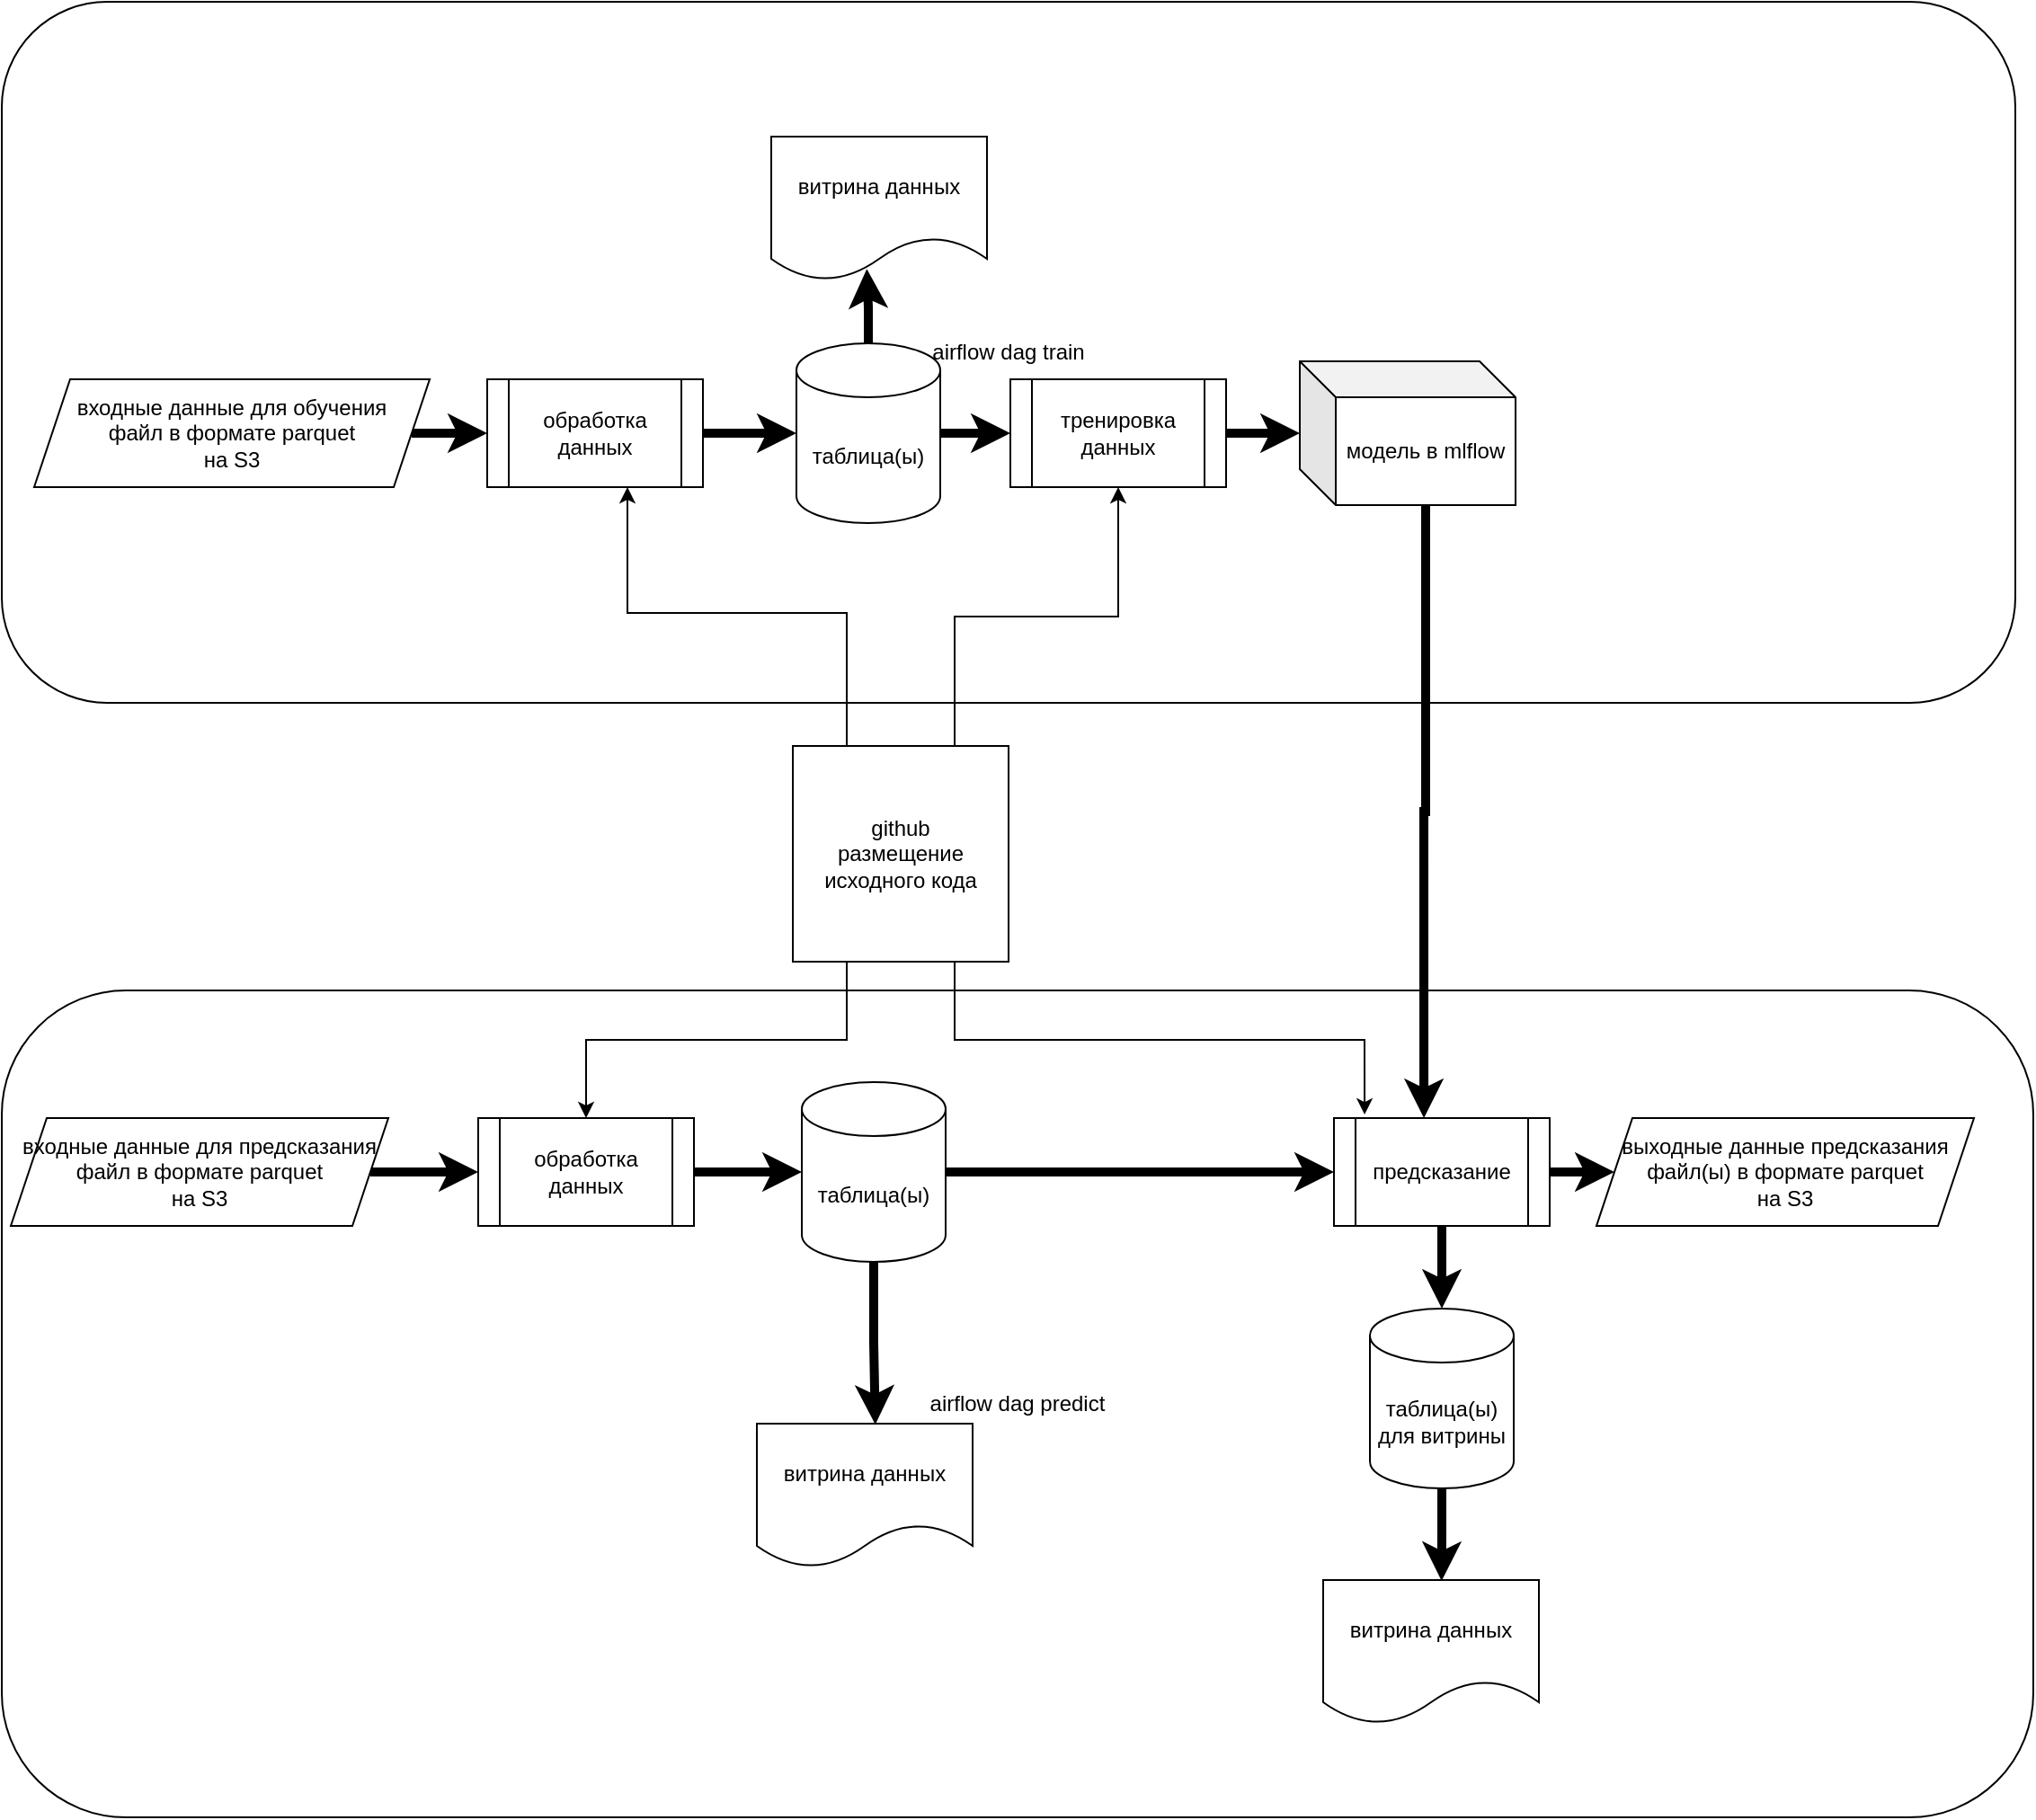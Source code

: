 <mxfile version="21.7.5" type="device">
  <diagram name="Страница — 1" id="ls6M6Z_WGR-Nae2kfcRv">
    <mxGraphModel dx="1687" dy="1811" grid="1" gridSize="10" guides="1" tooltips="1" connect="1" arrows="1" fold="1" page="1" pageScale="1" pageWidth="1169" pageHeight="827" math="0" shadow="0">
      <root>
        <mxCell id="0" />
        <mxCell id="1" parent="0" />
        <mxCell id="OErSnr2YWaw7KPixAgOZ-38" value="airflow dag train" style="rounded=1;whiteSpace=wrap;html=1;" vertex="1" parent="1">
          <mxGeometry x="20" y="-620" width="1120" height="390" as="geometry" />
        </mxCell>
        <mxCell id="OErSnr2YWaw7KPixAgOZ-37" value="airflow dag predict" style="rounded=1;whiteSpace=wrap;html=1;" vertex="1" parent="1">
          <mxGeometry x="20" y="-70" width="1130" height="460" as="geometry" />
        </mxCell>
        <mxCell id="OErSnr2YWaw7KPixAgOZ-7" value="" style="edgeStyle=orthogonalEdgeStyle;rounded=0;orthogonalLoop=1;jettySize=auto;html=1;strokeWidth=5;" edge="1" parent="1" source="OErSnr2YWaw7KPixAgOZ-1" target="OErSnr2YWaw7KPixAgOZ-3">
          <mxGeometry relative="1" as="geometry" />
        </mxCell>
        <mxCell id="OErSnr2YWaw7KPixAgOZ-1" value="входные данные для обучения&lt;br&gt;файл в формате parquet&lt;br&gt;на S3" style="shape=parallelogram;perimeter=parallelogramPerimeter;whiteSpace=wrap;html=1;fixedSize=1;" vertex="1" parent="1">
          <mxGeometry x="38" y="-410" width="220" height="60" as="geometry" />
        </mxCell>
        <mxCell id="OErSnr2YWaw7KPixAgOZ-8" value="" style="edgeStyle=orthogonalEdgeStyle;rounded=0;orthogonalLoop=1;jettySize=auto;html=1;strokeWidth=5;" edge="1" parent="1" source="OErSnr2YWaw7KPixAgOZ-3" target="OErSnr2YWaw7KPixAgOZ-4">
          <mxGeometry relative="1" as="geometry" />
        </mxCell>
        <mxCell id="OErSnr2YWaw7KPixAgOZ-3" value="обработка данных" style="shape=process;whiteSpace=wrap;html=1;backgroundOutline=1;" vertex="1" parent="1">
          <mxGeometry x="290" y="-410" width="120" height="60" as="geometry" />
        </mxCell>
        <mxCell id="OErSnr2YWaw7KPixAgOZ-9" value="" style="edgeStyle=orthogonalEdgeStyle;rounded=0;orthogonalLoop=1;jettySize=auto;html=1;strokeWidth=5;" edge="1" parent="1" source="OErSnr2YWaw7KPixAgOZ-4" target="OErSnr2YWaw7KPixAgOZ-6">
          <mxGeometry relative="1" as="geometry" />
        </mxCell>
        <mxCell id="OErSnr2YWaw7KPixAgOZ-10" style="edgeStyle=orthogonalEdgeStyle;rounded=0;orthogonalLoop=1;jettySize=auto;html=1;entryX=0.443;entryY=0.921;entryDx=0;entryDy=0;entryPerimeter=0;strokeWidth=5;" edge="1" parent="1" source="OErSnr2YWaw7KPixAgOZ-4" target="OErSnr2YWaw7KPixAgOZ-5">
          <mxGeometry relative="1" as="geometry" />
        </mxCell>
        <mxCell id="OErSnr2YWaw7KPixAgOZ-4" value="таблица(ы)" style="shape=cylinder3;whiteSpace=wrap;html=1;boundedLbl=1;backgroundOutline=1;size=15;" vertex="1" parent="1">
          <mxGeometry x="462" y="-430" width="80" height="100" as="geometry" />
        </mxCell>
        <mxCell id="OErSnr2YWaw7KPixAgOZ-5" value="витрина данных" style="shape=document;whiteSpace=wrap;html=1;boundedLbl=1;" vertex="1" parent="1">
          <mxGeometry x="448" y="-545" width="120" height="80" as="geometry" />
        </mxCell>
        <mxCell id="OErSnr2YWaw7KPixAgOZ-13" value="" style="edgeStyle=orthogonalEdgeStyle;rounded=0;orthogonalLoop=1;jettySize=auto;html=1;strokeWidth=5;" edge="1" parent="1" source="OErSnr2YWaw7KPixAgOZ-6" target="OErSnr2YWaw7KPixAgOZ-12">
          <mxGeometry relative="1" as="geometry" />
        </mxCell>
        <mxCell id="OErSnr2YWaw7KPixAgOZ-6" value="тренировка данных" style="shape=process;whiteSpace=wrap;html=1;backgroundOutline=1;" vertex="1" parent="1">
          <mxGeometry x="581" y="-410" width="120" height="60" as="geometry" />
        </mxCell>
        <mxCell id="OErSnr2YWaw7KPixAgOZ-26" style="edgeStyle=orthogonalEdgeStyle;rounded=0;orthogonalLoop=1;jettySize=auto;html=1;exitX=0;exitY=0;exitDx=70;exitDy=80;exitPerimeter=0;entryX=0.417;entryY=0;entryDx=0;entryDy=0;entryPerimeter=0;strokeWidth=5;" edge="1" parent="1" source="OErSnr2YWaw7KPixAgOZ-12" target="OErSnr2YWaw7KPixAgOZ-24">
          <mxGeometry relative="1" as="geometry" />
        </mxCell>
        <mxCell id="OErSnr2YWaw7KPixAgOZ-12" value="модель в mlflow" style="shape=cube;whiteSpace=wrap;html=1;boundedLbl=1;backgroundOutline=1;darkOpacity=0.05;darkOpacity2=0.1;" vertex="1" parent="1">
          <mxGeometry x="742" y="-420" width="120" height="80" as="geometry" />
        </mxCell>
        <mxCell id="OErSnr2YWaw7KPixAgOZ-22" value="" style="edgeStyle=orthogonalEdgeStyle;rounded=0;orthogonalLoop=1;jettySize=auto;html=1;strokeWidth=5;" edge="1" parent="1" source="OErSnr2YWaw7KPixAgOZ-15" target="OErSnr2YWaw7KPixAgOZ-18">
          <mxGeometry relative="1" as="geometry" />
        </mxCell>
        <mxCell id="OErSnr2YWaw7KPixAgOZ-15" value="входные данные для предсказания&lt;br&gt;файл в формате parquet&lt;br&gt;на S3" style="shape=parallelogram;perimeter=parallelogramPerimeter;whiteSpace=wrap;html=1;fixedSize=1;" vertex="1" parent="1">
          <mxGeometry x="25" y="1" width="210" height="60" as="geometry" />
        </mxCell>
        <mxCell id="OErSnr2YWaw7KPixAgOZ-17" value="" style="edgeStyle=orthogonalEdgeStyle;rounded=0;orthogonalLoop=1;jettySize=auto;html=1;strokeWidth=5;" edge="1" parent="1" source="OErSnr2YWaw7KPixAgOZ-18" target="OErSnr2YWaw7KPixAgOZ-20">
          <mxGeometry relative="1" as="geometry" />
        </mxCell>
        <mxCell id="OErSnr2YWaw7KPixAgOZ-18" value="обработка данных" style="shape=process;whiteSpace=wrap;html=1;backgroundOutline=1;" vertex="1" parent="1">
          <mxGeometry x="285" y="1" width="120" height="60" as="geometry" />
        </mxCell>
        <mxCell id="OErSnr2YWaw7KPixAgOZ-19" style="edgeStyle=orthogonalEdgeStyle;rounded=0;orthogonalLoop=1;jettySize=auto;html=1;exitX=0.5;exitY=1;exitDx=0;exitDy=0;exitPerimeter=0;entryX=0.549;entryY=0.006;entryDx=0;entryDy=0;entryPerimeter=0;strokeWidth=5;" edge="1" parent="1" source="OErSnr2YWaw7KPixAgOZ-20" target="OErSnr2YWaw7KPixAgOZ-21">
          <mxGeometry relative="1" as="geometry" />
        </mxCell>
        <mxCell id="OErSnr2YWaw7KPixAgOZ-27" style="edgeStyle=orthogonalEdgeStyle;rounded=0;orthogonalLoop=1;jettySize=auto;html=1;exitX=1;exitY=0.5;exitDx=0;exitDy=0;exitPerimeter=0;strokeWidth=5;" edge="1" parent="1" source="OErSnr2YWaw7KPixAgOZ-20" target="OErSnr2YWaw7KPixAgOZ-24">
          <mxGeometry relative="1" as="geometry" />
        </mxCell>
        <mxCell id="OErSnr2YWaw7KPixAgOZ-20" value="таблица(ы)" style="shape=cylinder3;whiteSpace=wrap;html=1;boundedLbl=1;backgroundOutline=1;size=15;" vertex="1" parent="1">
          <mxGeometry x="465" y="-19" width="80" height="100" as="geometry" />
        </mxCell>
        <mxCell id="OErSnr2YWaw7KPixAgOZ-21" value="витрина данных" style="shape=document;whiteSpace=wrap;html=1;boundedLbl=1;" vertex="1" parent="1">
          <mxGeometry x="440" y="171" width="120" height="80" as="geometry" />
        </mxCell>
        <mxCell id="OErSnr2YWaw7KPixAgOZ-29" style="edgeStyle=orthogonalEdgeStyle;rounded=0;orthogonalLoop=1;jettySize=auto;html=1;exitX=1;exitY=0.5;exitDx=0;exitDy=0;entryX=0;entryY=0.5;entryDx=0;entryDy=0;strokeWidth=5;" edge="1" parent="1" source="OErSnr2YWaw7KPixAgOZ-24" target="OErSnr2YWaw7KPixAgOZ-28">
          <mxGeometry relative="1" as="geometry" />
        </mxCell>
        <mxCell id="OErSnr2YWaw7KPixAgOZ-36" value="" style="edgeStyle=orthogonalEdgeStyle;rounded=0;orthogonalLoop=1;jettySize=auto;html=1;strokeWidth=5;" edge="1" parent="1" source="OErSnr2YWaw7KPixAgOZ-24" target="OErSnr2YWaw7KPixAgOZ-32">
          <mxGeometry relative="1" as="geometry" />
        </mxCell>
        <mxCell id="OErSnr2YWaw7KPixAgOZ-24" value="предсказание" style="shape=process;whiteSpace=wrap;html=1;backgroundOutline=1;" vertex="1" parent="1">
          <mxGeometry x="761" y="1" width="120" height="60" as="geometry" />
        </mxCell>
        <mxCell id="OErSnr2YWaw7KPixAgOZ-28" value="выходные данные предсказания&lt;br&gt;файл(ы) в формате parquet&lt;br&gt;на S3" style="shape=parallelogram;perimeter=parallelogramPerimeter;whiteSpace=wrap;html=1;fixedSize=1;" vertex="1" parent="1">
          <mxGeometry x="907" y="1" width="210" height="60" as="geometry" />
        </mxCell>
        <mxCell id="OErSnr2YWaw7KPixAgOZ-31" style="edgeStyle=orthogonalEdgeStyle;rounded=0;orthogonalLoop=1;jettySize=auto;html=1;exitX=0.5;exitY=1;exitDx=0;exitDy=0;exitPerimeter=0;entryX=0.549;entryY=0.006;entryDx=0;entryDy=0;entryPerimeter=0;strokeWidth=5;" edge="1" parent="1" source="OErSnr2YWaw7KPixAgOZ-32" target="OErSnr2YWaw7KPixAgOZ-33">
          <mxGeometry relative="1" as="geometry" />
        </mxCell>
        <mxCell id="OErSnr2YWaw7KPixAgOZ-32" value="таблица(ы)&lt;br&gt;для витрины" style="shape=cylinder3;whiteSpace=wrap;html=1;boundedLbl=1;backgroundOutline=1;size=15;" vertex="1" parent="1">
          <mxGeometry x="781" y="107" width="80" height="100" as="geometry" />
        </mxCell>
        <mxCell id="OErSnr2YWaw7KPixAgOZ-33" value="витрина данных" style="shape=document;whiteSpace=wrap;html=1;boundedLbl=1;" vertex="1" parent="1">
          <mxGeometry x="755" y="258" width="120" height="80" as="geometry" />
        </mxCell>
        <mxCell id="OErSnr2YWaw7KPixAgOZ-40" style="edgeStyle=orthogonalEdgeStyle;rounded=0;orthogonalLoop=1;jettySize=auto;html=1;exitX=0.25;exitY=0;exitDx=0;exitDy=0;" edge="1" parent="1" source="OErSnr2YWaw7KPixAgOZ-39" target="OErSnr2YWaw7KPixAgOZ-3">
          <mxGeometry relative="1" as="geometry">
            <mxPoint x="533" y="-136" as="sourcePoint" />
            <Array as="points">
              <mxPoint x="490" y="-280" />
              <mxPoint x="368" y="-280" />
            </Array>
          </mxGeometry>
        </mxCell>
        <mxCell id="OErSnr2YWaw7KPixAgOZ-41" style="edgeStyle=orthogonalEdgeStyle;rounded=0;orthogonalLoop=1;jettySize=auto;html=1;exitX=0.75;exitY=0;exitDx=0;exitDy=0;" edge="1" parent="1" source="OErSnr2YWaw7KPixAgOZ-39" target="OErSnr2YWaw7KPixAgOZ-6">
          <mxGeometry relative="1" as="geometry">
            <mxPoint x="563" y="-136" as="sourcePoint" />
          </mxGeometry>
        </mxCell>
        <mxCell id="OErSnr2YWaw7KPixAgOZ-42" style="edgeStyle=orthogonalEdgeStyle;rounded=0;orthogonalLoop=1;jettySize=auto;html=1;exitX=0.25;exitY=1;exitDx=0;exitDy=0;entryX=0.5;entryY=0;entryDx=0;entryDy=0;" edge="1" parent="1" source="OErSnr2YWaw7KPixAgOZ-39" target="OErSnr2YWaw7KPixAgOZ-18">
          <mxGeometry relative="1" as="geometry" />
        </mxCell>
        <mxCell id="OErSnr2YWaw7KPixAgOZ-43" style="edgeStyle=orthogonalEdgeStyle;rounded=0;orthogonalLoop=1;jettySize=auto;html=1;exitX=0.75;exitY=1;exitDx=0;exitDy=0;entryX=0.142;entryY=-0.033;entryDx=0;entryDy=0;entryPerimeter=0;" edge="1" parent="1" source="OErSnr2YWaw7KPixAgOZ-39" target="OErSnr2YWaw7KPixAgOZ-24">
          <mxGeometry relative="1" as="geometry" />
        </mxCell>
        <mxCell id="OErSnr2YWaw7KPixAgOZ-39" value="github&lt;br&gt;размещение исходного кода" style="whiteSpace=wrap;html=1;aspect=fixed;" vertex="1" parent="1">
          <mxGeometry x="460" y="-206" width="120" height="120" as="geometry" />
        </mxCell>
      </root>
    </mxGraphModel>
  </diagram>
</mxfile>
